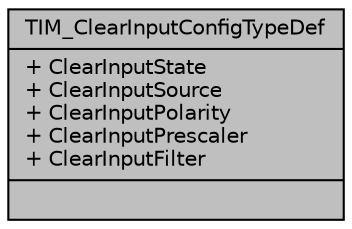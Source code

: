 digraph "TIM_ClearInputConfigTypeDef"
{
  edge [fontname="Helvetica",fontsize="10",labelfontname="Helvetica",labelfontsize="10"];
  node [fontname="Helvetica",fontsize="10",shape=record];
  Node1 [label="{TIM_ClearInputConfigTypeDef\n|+ ClearInputState\l+ ClearInputSource\l+ ClearInputPolarity\l+ ClearInputPrescaler\l+ ClearInputFilter\l|}",height=0.2,width=0.4,color="black", fillcolor="grey75", style="filled", fontcolor="black"];
}
